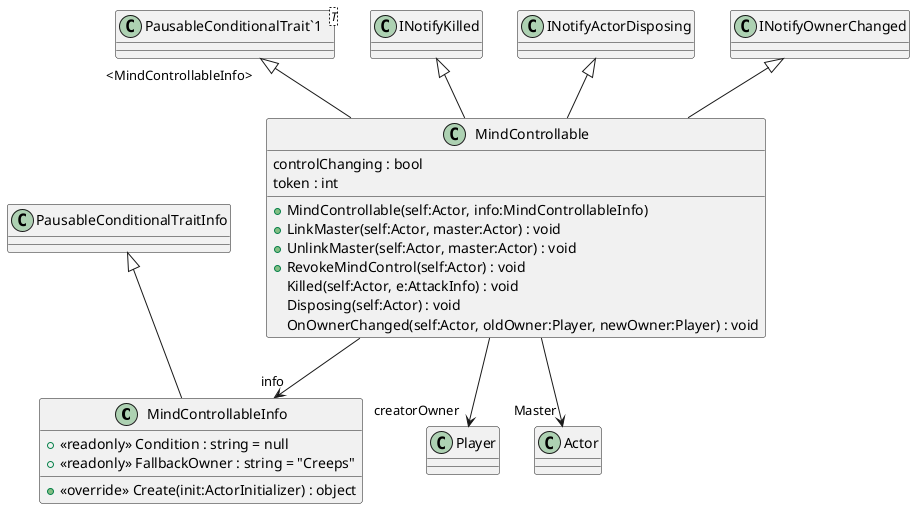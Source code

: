 @startuml
class MindControllableInfo {
    + <<readonly>> Condition : string = null
    + <<readonly>> FallbackOwner : string = "Creeps"
    + <<override>> Create(init:ActorInitializer) : object
}
class MindControllable {
    controlChanging : bool
    token : int
    + MindControllable(self:Actor, info:MindControllableInfo)
    + LinkMaster(self:Actor, master:Actor) : void
    + UnlinkMaster(self:Actor, master:Actor) : void
    + RevokeMindControl(self:Actor) : void
    Killed(self:Actor, e:AttackInfo) : void
    Disposing(self:Actor) : void
    OnOwnerChanged(self:Actor, oldOwner:Player, newOwner:Player) : void
}
class "PausableConditionalTrait`1"<T> {
}
PausableConditionalTraitInfo <|-- MindControllableInfo
"PausableConditionalTrait`1" "<MindControllableInfo>" <|-- MindControllable
INotifyKilled <|-- MindControllable
INotifyActorDisposing <|-- MindControllable
INotifyOwnerChanged <|-- MindControllable
MindControllable --> "info" MindControllableInfo
MindControllable --> "creatorOwner" Player
MindControllable --> "Master" Actor
@enduml
